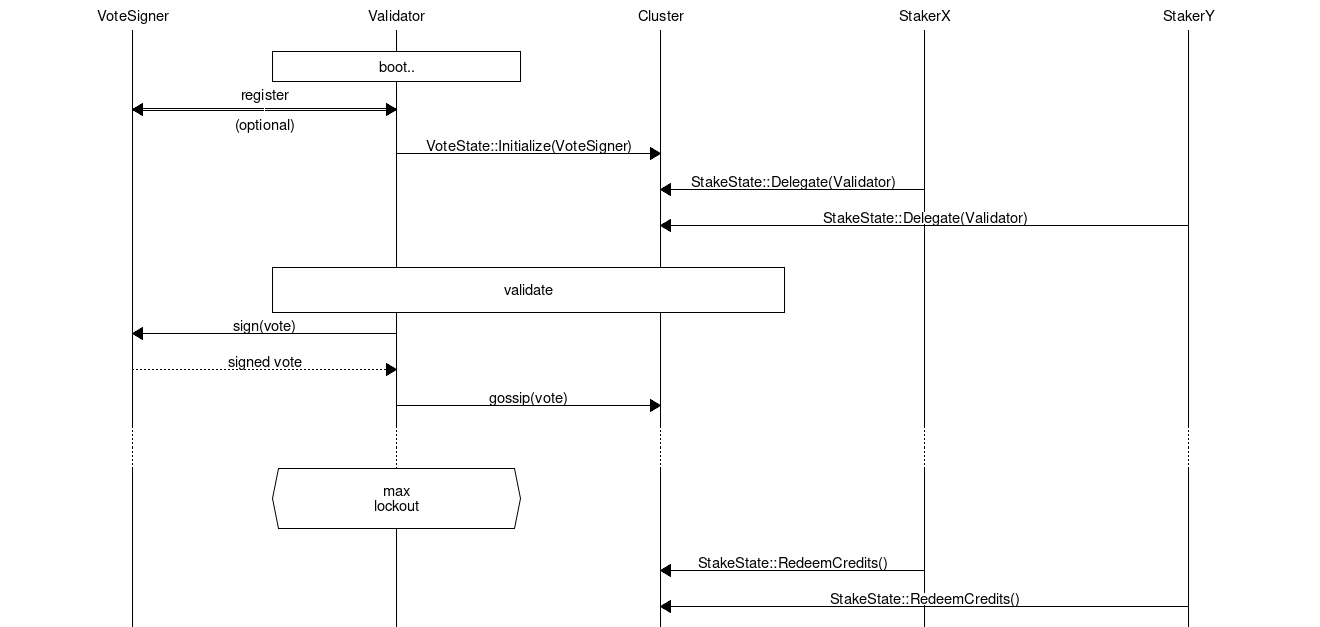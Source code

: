 msc {
  hscale="2.2";
   VoteSigner,
   Validator,
   Cluster,
   StakerX,
   StakerY;

   |||;
  Validator box Validator [label="boot.."];

  VoteSigner <:> Validator [label="register\n\n(optional)"];
  Validator => Cluster [label="VoteState::Initialize(VoteSigner)"];
  StakerX => Cluster [label="StakeState::Delegate(Validator)"];
  StakerY => Cluster [label="StakeState::Delegate(Validator)"];

     |||;
  Validator box Cluster [label="\nvalidate\n"];
  Validator => VoteSigner [label="sign(vote)"];
  VoteSigner >> Validator [label="signed vote"];

  Validator => Cluster [label="gossip(vote)"];
  ...;
  ... ;
  Validator abox Validator [label="\nmax\nlockout\n"];
       |||;
  StakerX => Cluster [label="StakeState::RedeemCredits()"];
  StakerY => Cluster [label="StakeState::RedeemCredits()"] ;

}
